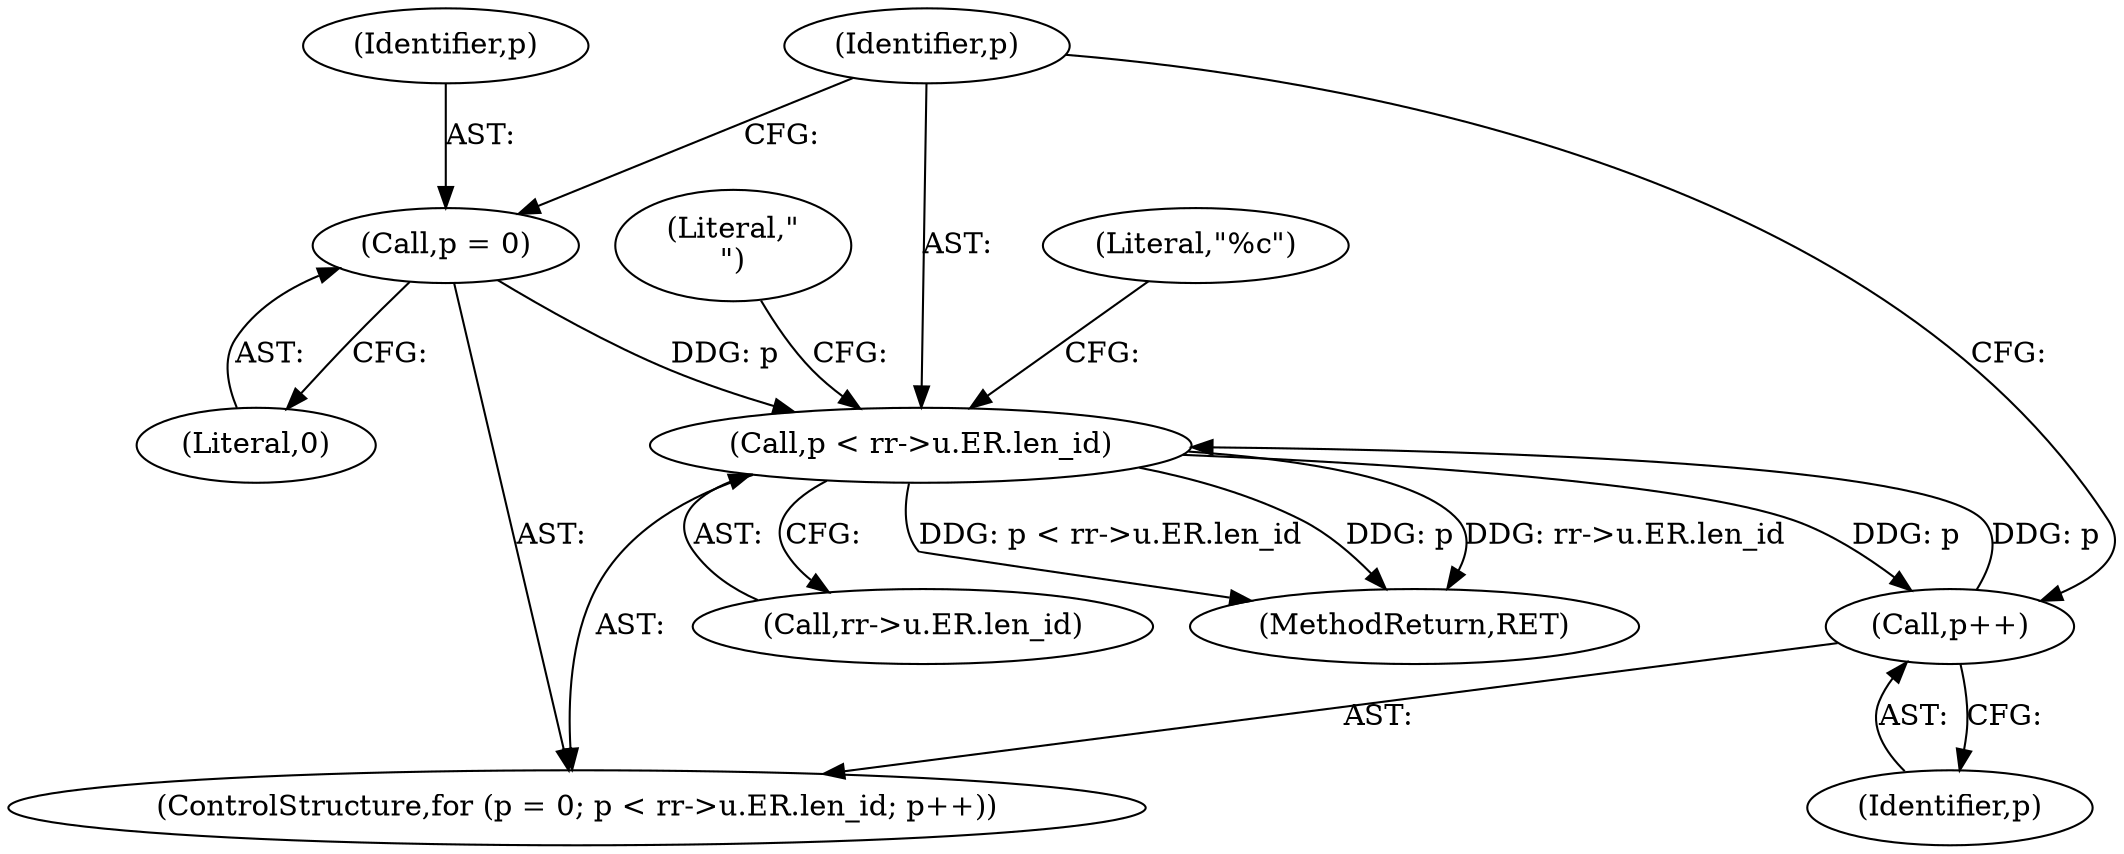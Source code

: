digraph "0_linux_4e2024624e678f0ebb916e6192bd23c1f9fdf696@pointer" {
"1000315" [label="(Call,p < rr->u.ER.len_id)"];
"1000312" [label="(Call,p = 0)"];
"1000324" [label="(Call,p++)"];
"1000315" [label="(Call,p < rr->u.ER.len_id)"];
"1000327" [label="(Literal,\"%c\")"];
"1000313" [label="(Identifier,p)"];
"1000314" [label="(Literal,0)"];
"1000325" [label="(Identifier,p)"];
"1000315" [label="(Call,p < rr->u.ER.len_id)"];
"1000338" [label="(Literal,\"\n\")"];
"1000311" [label="(ControlStructure,for (p = 0; p < rr->u.ER.len_id; p++))"];
"1000324" [label="(Call,p++)"];
"1000317" [label="(Call,rr->u.ER.len_id)"];
"1000312" [label="(Call,p = 0)"];
"1001009" [label="(MethodReturn,RET)"];
"1000316" [label="(Identifier,p)"];
"1000315" -> "1000311"  [label="AST: "];
"1000315" -> "1000317"  [label="CFG: "];
"1000316" -> "1000315"  [label="AST: "];
"1000317" -> "1000315"  [label="AST: "];
"1000327" -> "1000315"  [label="CFG: "];
"1000338" -> "1000315"  [label="CFG: "];
"1000315" -> "1001009"  [label="DDG: p < rr->u.ER.len_id"];
"1000315" -> "1001009"  [label="DDG: p"];
"1000315" -> "1001009"  [label="DDG: rr->u.ER.len_id"];
"1000312" -> "1000315"  [label="DDG: p"];
"1000324" -> "1000315"  [label="DDG: p"];
"1000315" -> "1000324"  [label="DDG: p"];
"1000312" -> "1000311"  [label="AST: "];
"1000312" -> "1000314"  [label="CFG: "];
"1000313" -> "1000312"  [label="AST: "];
"1000314" -> "1000312"  [label="AST: "];
"1000316" -> "1000312"  [label="CFG: "];
"1000324" -> "1000311"  [label="AST: "];
"1000324" -> "1000325"  [label="CFG: "];
"1000325" -> "1000324"  [label="AST: "];
"1000316" -> "1000324"  [label="CFG: "];
}
